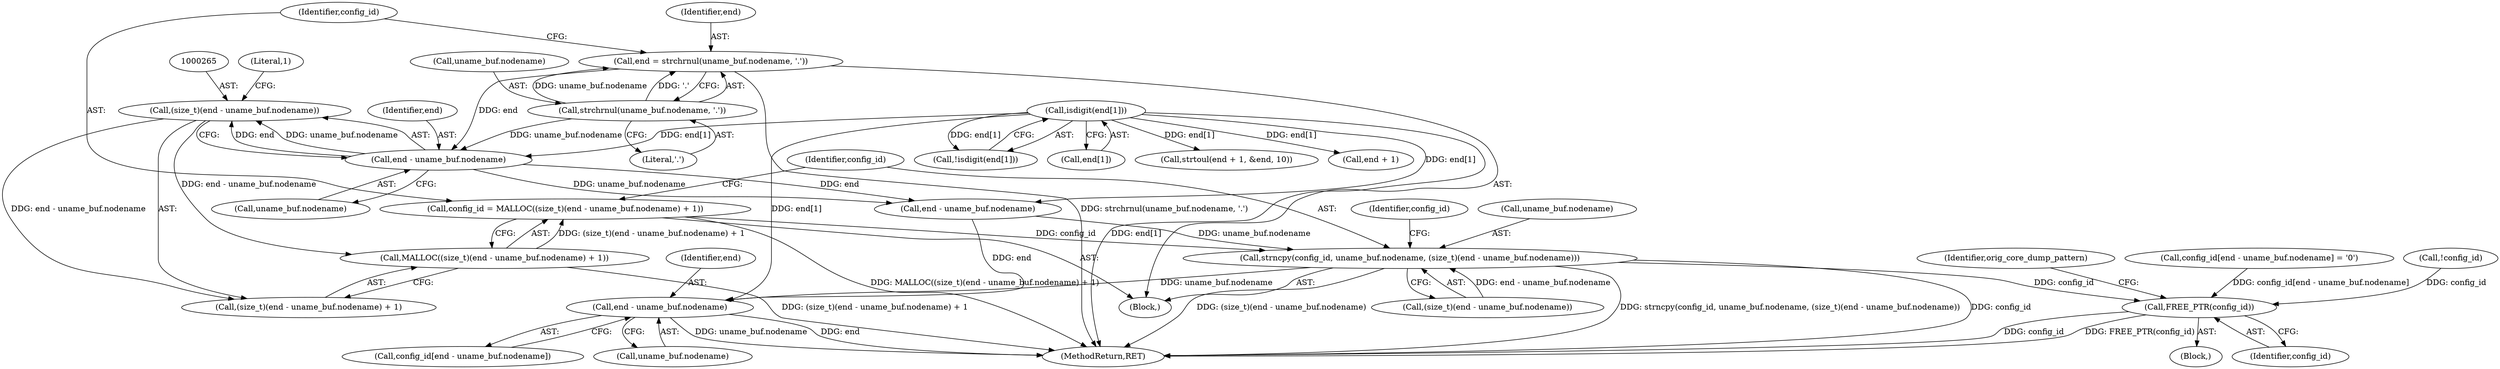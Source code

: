 digraph "0_keepalived_c6247a9ef2c7b33244ab1d3aa5d629ec49f0a067_1@integer" {
"1000260" [label="(Call,config_id = MALLOC((size_t)(end - uname_buf.nodename) + 1))"];
"1000262" [label="(Call,MALLOC((size_t)(end - uname_buf.nodename) + 1))"];
"1000264" [label="(Call,(size_t)(end - uname_buf.nodename))"];
"1000266" [label="(Call,end - uname_buf.nodename)"];
"1000253" [label="(Call,end = strchrnul(uname_buf.nodename, '.'))"];
"1000255" [label="(Call,strchrnul(uname_buf.nodename, '.'))"];
"1000221" [label="(Call,isdigit(end[1]))"];
"1000272" [label="(Call,strncpy(config_id, uname_buf.nodename, (size_t)(end - uname_buf.nodename)))"];
"1000287" [label="(Call,end - uname_buf.nodename)"];
"1000601" [label="(Call,FREE_PTR(config_id))"];
"1000285" [label="(Call,config_id[end - uname_buf.nodename])"];
"1000268" [label="(Call,uname_buf.nodename)"];
"1000274" [label="(Call,uname_buf.nodename)"];
"1000277" [label="(Call,(size_t)(end - uname_buf.nodename))"];
"1000279" [label="(Call,end - uname_buf.nodename)"];
"1000220" [label="(Call,!isdigit(end[1]))"];
"1000267" [label="(Identifier,end)"];
"1000221" [label="(Call,isdigit(end[1]))"];
"1000602" [label="(Identifier,config_id)"];
"1000264" [label="(Call,(size_t)(end - uname_buf.nodename))"];
"1000288" [label="(Identifier,end)"];
"1000286" [label="(Identifier,config_id)"];
"1000604" [label="(Identifier,orig_core_dump_pattern)"];
"1000266" [label="(Call,end - uname_buf.nodename)"];
"1000599" [label="(Block,)"];
"1000253" [label="(Call,end = strchrnul(uname_buf.nodename, '.'))"];
"1000256" [label="(Call,uname_buf.nodename)"];
"1000284" [label="(Call,config_id[end - uname_buf.nodename] = '\0')"];
"1000255" [label="(Call,strchrnul(uname_buf.nodename, '.'))"];
"1000254" [label="(Identifier,end)"];
"1000260" [label="(Call,config_id = MALLOC((size_t)(end - uname_buf.nodename) + 1))"];
"1000262" [label="(Call,MALLOC((size_t)(end - uname_buf.nodename) + 1))"];
"1000272" [label="(Call,strncpy(config_id, uname_buf.nodename, (size_t)(end - uname_buf.nodename)))"];
"1000263" [label="(Call,(size_t)(end - uname_buf.nodename) + 1)"];
"1000287" [label="(Call,end - uname_buf.nodename)"];
"1000222" [label="(Call,end[1])"];
"1000259" [label="(Literal,'.')"];
"1000273" [label="(Identifier,config_id)"];
"1000673" [label="(MethodReturn,RET)"];
"1000289" [label="(Call,uname_buf.nodename)"];
"1000261" [label="(Identifier,config_id)"];
"1000271" [label="(Literal,1)"];
"1000252" [label="(Block,)"];
"1000233" [label="(Call,strtoul(end + 1, &end, 10))"];
"1000234" [label="(Call,end + 1)"];
"1000601" [label="(Call,FREE_PTR(config_id))"];
"1000250" [label="(Call,!config_id)"];
"1000260" -> "1000252"  [label="AST: "];
"1000260" -> "1000262"  [label="CFG: "];
"1000261" -> "1000260"  [label="AST: "];
"1000262" -> "1000260"  [label="AST: "];
"1000273" -> "1000260"  [label="CFG: "];
"1000260" -> "1000673"  [label="DDG: MALLOC((size_t)(end - uname_buf.nodename) + 1)"];
"1000262" -> "1000260"  [label="DDG: (size_t)(end - uname_buf.nodename) + 1"];
"1000260" -> "1000272"  [label="DDG: config_id"];
"1000262" -> "1000263"  [label="CFG: "];
"1000263" -> "1000262"  [label="AST: "];
"1000262" -> "1000673"  [label="DDG: (size_t)(end - uname_buf.nodename) + 1"];
"1000264" -> "1000262"  [label="DDG: end - uname_buf.nodename"];
"1000264" -> "1000263"  [label="AST: "];
"1000264" -> "1000266"  [label="CFG: "];
"1000265" -> "1000264"  [label="AST: "];
"1000266" -> "1000264"  [label="AST: "];
"1000271" -> "1000264"  [label="CFG: "];
"1000264" -> "1000263"  [label="DDG: end - uname_buf.nodename"];
"1000266" -> "1000264"  [label="DDG: end"];
"1000266" -> "1000264"  [label="DDG: uname_buf.nodename"];
"1000266" -> "1000268"  [label="CFG: "];
"1000267" -> "1000266"  [label="AST: "];
"1000268" -> "1000266"  [label="AST: "];
"1000253" -> "1000266"  [label="DDG: end"];
"1000221" -> "1000266"  [label="DDG: end[1]"];
"1000255" -> "1000266"  [label="DDG: uname_buf.nodename"];
"1000266" -> "1000279"  [label="DDG: end"];
"1000266" -> "1000279"  [label="DDG: uname_buf.nodename"];
"1000253" -> "1000252"  [label="AST: "];
"1000253" -> "1000255"  [label="CFG: "];
"1000254" -> "1000253"  [label="AST: "];
"1000255" -> "1000253"  [label="AST: "];
"1000261" -> "1000253"  [label="CFG: "];
"1000253" -> "1000673"  [label="DDG: strchrnul(uname_buf.nodename, '.')"];
"1000255" -> "1000253"  [label="DDG: uname_buf.nodename"];
"1000255" -> "1000253"  [label="DDG: '.'"];
"1000255" -> "1000259"  [label="CFG: "];
"1000256" -> "1000255"  [label="AST: "];
"1000259" -> "1000255"  [label="AST: "];
"1000221" -> "1000220"  [label="AST: "];
"1000221" -> "1000222"  [label="CFG: "];
"1000222" -> "1000221"  [label="AST: "];
"1000220" -> "1000221"  [label="CFG: "];
"1000221" -> "1000673"  [label="DDG: end[1]"];
"1000221" -> "1000220"  [label="DDG: end[1]"];
"1000221" -> "1000233"  [label="DDG: end[1]"];
"1000221" -> "1000234"  [label="DDG: end[1]"];
"1000221" -> "1000279"  [label="DDG: end[1]"];
"1000221" -> "1000287"  [label="DDG: end[1]"];
"1000272" -> "1000252"  [label="AST: "];
"1000272" -> "1000277"  [label="CFG: "];
"1000273" -> "1000272"  [label="AST: "];
"1000274" -> "1000272"  [label="AST: "];
"1000277" -> "1000272"  [label="AST: "];
"1000286" -> "1000272"  [label="CFG: "];
"1000272" -> "1000673"  [label="DDG: config_id"];
"1000272" -> "1000673"  [label="DDG: (size_t)(end - uname_buf.nodename)"];
"1000272" -> "1000673"  [label="DDG: strncpy(config_id, uname_buf.nodename, (size_t)(end - uname_buf.nodename))"];
"1000279" -> "1000272"  [label="DDG: uname_buf.nodename"];
"1000277" -> "1000272"  [label="DDG: end - uname_buf.nodename"];
"1000272" -> "1000287"  [label="DDG: uname_buf.nodename"];
"1000272" -> "1000601"  [label="DDG: config_id"];
"1000287" -> "1000285"  [label="AST: "];
"1000287" -> "1000289"  [label="CFG: "];
"1000288" -> "1000287"  [label="AST: "];
"1000289" -> "1000287"  [label="AST: "];
"1000285" -> "1000287"  [label="CFG: "];
"1000287" -> "1000673"  [label="DDG: uname_buf.nodename"];
"1000287" -> "1000673"  [label="DDG: end"];
"1000279" -> "1000287"  [label="DDG: end"];
"1000601" -> "1000599"  [label="AST: "];
"1000601" -> "1000602"  [label="CFG: "];
"1000602" -> "1000601"  [label="AST: "];
"1000604" -> "1000601"  [label="CFG: "];
"1000601" -> "1000673"  [label="DDG: config_id"];
"1000601" -> "1000673"  [label="DDG: FREE_PTR(config_id)"];
"1000250" -> "1000601"  [label="DDG: config_id"];
"1000284" -> "1000601"  [label="DDG: config_id[end - uname_buf.nodename]"];
}

